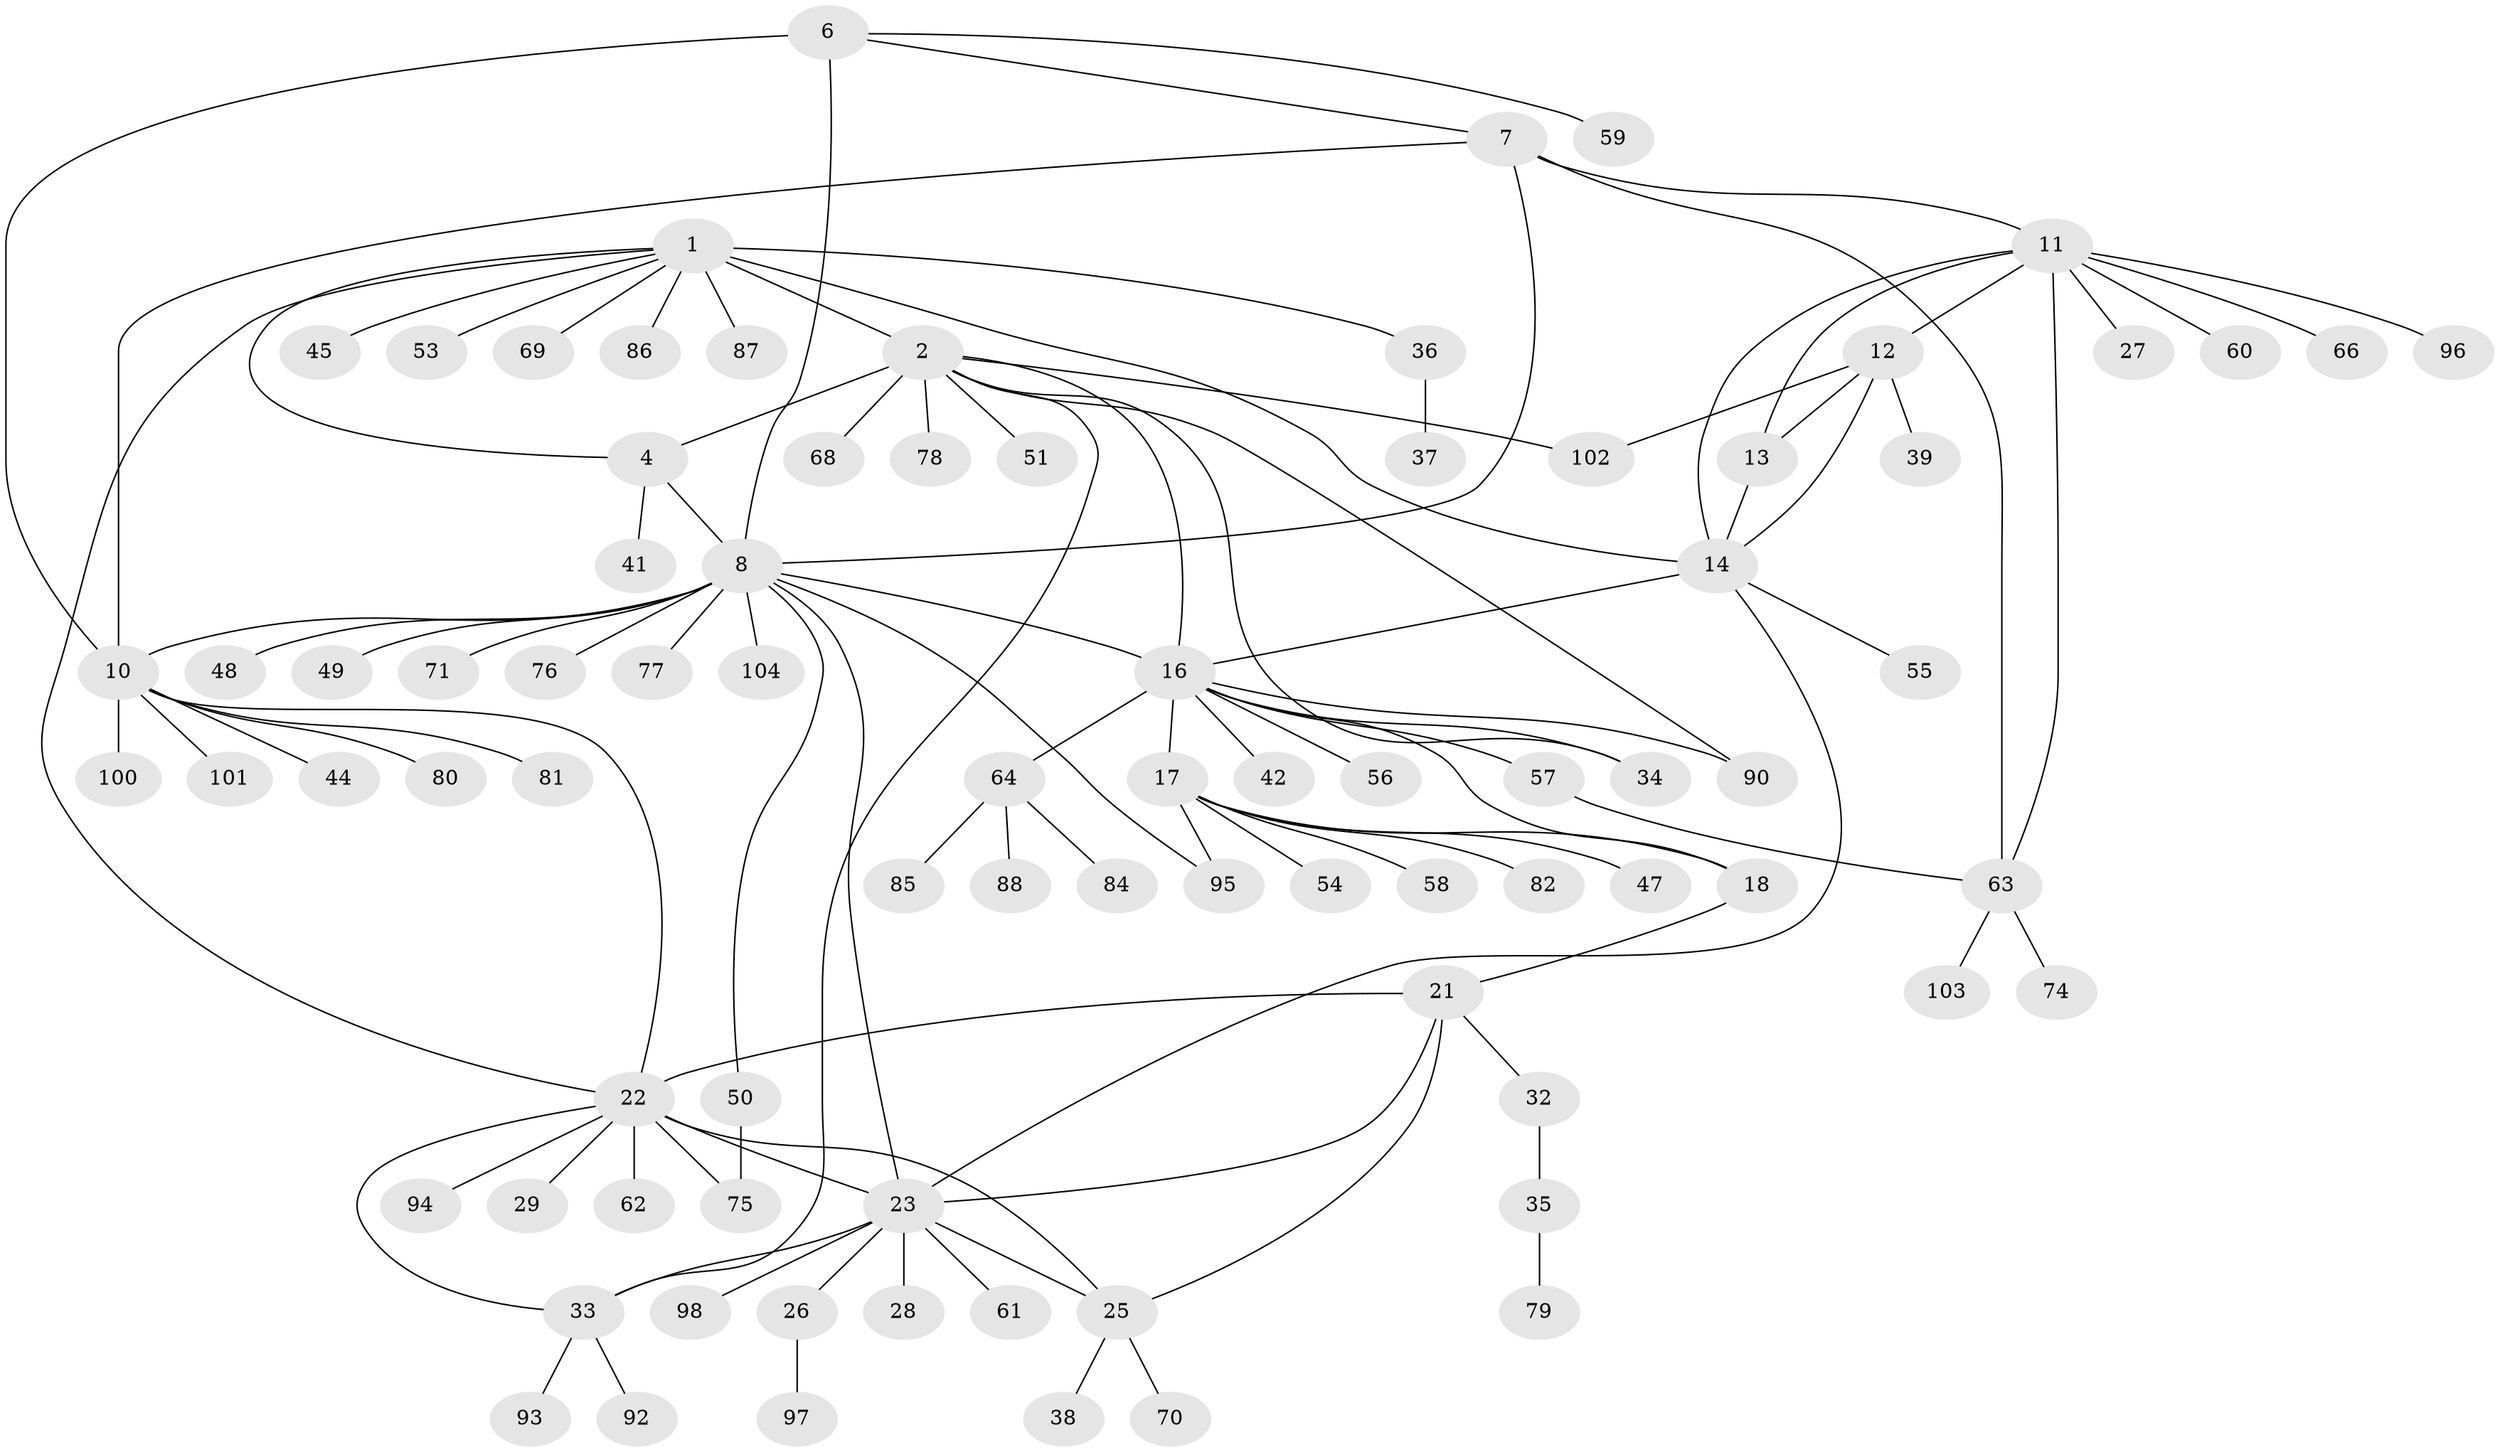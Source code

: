 // original degree distribution, {8: 0.0673076923076923, 7: 0.028846153846153848, 6: 0.04807692307692308, 11: 0.009615384615384616, 10: 0.019230769230769232, 5: 0.038461538461538464, 12: 0.009615384615384616, 9: 0.019230769230769232, 4: 0.028846153846153848, 3: 0.038461538461538464, 1: 0.5576923076923077, 2: 0.1346153846153846}
// Generated by graph-tools (version 1.1) at 2025/42/03/06/25 10:42:13]
// undirected, 83 vertices, 109 edges
graph export_dot {
graph [start="1"]
  node [color=gray90,style=filled];
  1 [super="+3"];
  2 [super="+5"];
  4 [super="+40"];
  6 [super="+83"];
  7;
  8 [super="+9"];
  10 [super="+91"];
  11 [super="+15"];
  12 [super="+30"];
  13 [super="+43"];
  14;
  16 [super="+19"];
  17 [super="+46"];
  18 [super="+20"];
  21;
  22 [super="+24"];
  23 [super="+31"];
  25 [super="+52"];
  26 [super="+89"];
  27;
  28;
  29;
  32;
  33 [super="+67"];
  34;
  35 [super="+73"];
  36 [super="+99"];
  37;
  38;
  39;
  41;
  42;
  44;
  45;
  47;
  48;
  49;
  50;
  51;
  53;
  54;
  55;
  56;
  57;
  58;
  59;
  60;
  61;
  62;
  63 [super="+72"];
  64 [super="+65"];
  66;
  68;
  69;
  70;
  71;
  74;
  75;
  76;
  77;
  78;
  79;
  80;
  81;
  82;
  84;
  85;
  86;
  87;
  88;
  90;
  92;
  93;
  94;
  95;
  96;
  97;
  98;
  100;
  101;
  102;
  103;
  104;
  1 -- 2 [weight=4];
  1 -- 4 [weight=2];
  1 -- 14;
  1 -- 22;
  1 -- 69;
  1 -- 87;
  1 -- 36;
  1 -- 45;
  1 -- 53;
  1 -- 86;
  2 -- 4 [weight=2];
  2 -- 33;
  2 -- 68;
  2 -- 78;
  2 -- 90;
  2 -- 16;
  2 -- 34;
  2 -- 51;
  2 -- 102;
  4 -- 41;
  4 -- 8;
  6 -- 7;
  6 -- 8 [weight=2];
  6 -- 10;
  6 -- 59;
  7 -- 8 [weight=2];
  7 -- 10;
  7 -- 11;
  7 -- 63;
  8 -- 10 [weight=2];
  8 -- 48;
  8 -- 50;
  8 -- 71;
  8 -- 77;
  8 -- 104;
  8 -- 76;
  8 -- 16;
  8 -- 49;
  8 -- 95;
  8 -- 23;
  10 -- 44;
  10 -- 80;
  10 -- 81;
  10 -- 100;
  10 -- 22;
  10 -- 101;
  11 -- 12 [weight=2];
  11 -- 13 [weight=2];
  11 -- 14 [weight=2];
  11 -- 27;
  11 -- 60;
  11 -- 96;
  11 -- 66;
  11 -- 63;
  12 -- 13;
  12 -- 14;
  12 -- 39;
  12 -- 102;
  13 -- 14;
  14 -- 23;
  14 -- 55;
  14 -- 16;
  16 -- 17 [weight=2];
  16 -- 18 [weight=4];
  16 -- 34;
  16 -- 42;
  16 -- 56;
  16 -- 57;
  16 -- 64;
  16 -- 90;
  17 -- 18 [weight=2];
  17 -- 47;
  17 -- 54;
  17 -- 82;
  17 -- 95;
  17 -- 58;
  18 -- 21;
  21 -- 22 [weight=2];
  21 -- 23;
  21 -- 25;
  21 -- 32;
  22 -- 23 [weight=2];
  22 -- 25 [weight=2];
  22 -- 29;
  22 -- 62;
  22 -- 75;
  22 -- 94;
  22 -- 33;
  23 -- 25;
  23 -- 26;
  23 -- 28;
  23 -- 61;
  23 -- 98;
  23 -- 33;
  25 -- 38;
  25 -- 70;
  26 -- 97;
  32 -- 35;
  33 -- 92;
  33 -- 93;
  35 -- 79;
  36 -- 37;
  50 -- 75;
  57 -- 63;
  63 -- 74;
  63 -- 103;
  64 -- 84;
  64 -- 85;
  64 -- 88;
}
